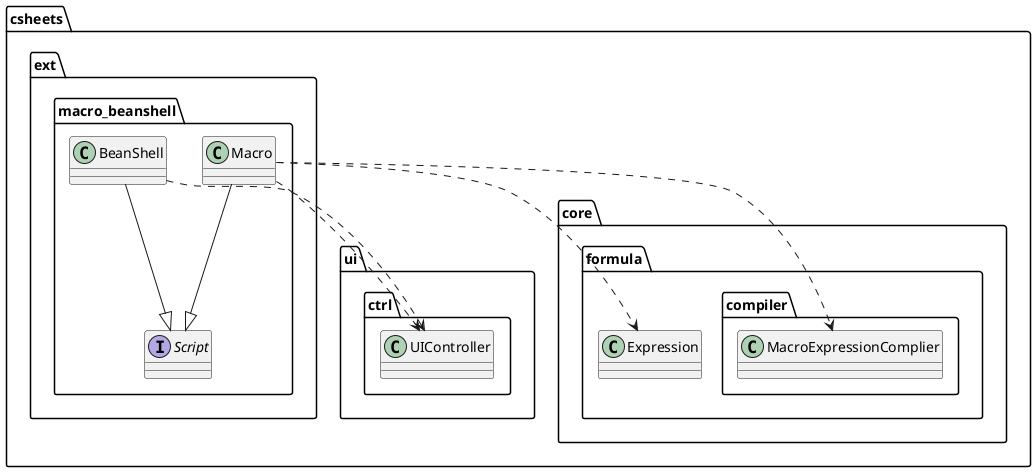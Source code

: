 @startuml doc-files/macro_window_extension_class_diagram.png

class csheets.core.formula.Expression
class csheets.core.formula.compiler.MacroExpressionComplier
class csheets.ext.macro_beanshell.BeanShell
class csheets.ext.macro_beanshell.Macro
class csheets.ui.ctrl.UIController
interface csheets.ext.macro_beanshell.Script
csheets.ext.macro_beanshell.BeanShell ..> csheets.ui.ctrl.UIController
csheets.ext.macro_beanshell.BeanShell --|> csheets.ext.macro_beanshell.Script
csheets.ext.macro_beanshell.Macro ..> csheets.core.formula.Expression
csheets.ext.macro_beanshell.Macro ..> csheets.core.formula.compiler.MacroExpressionComplier
csheets.ext.macro_beanshell.Macro ..> csheets.ui.ctrl.UIController
csheets.ext.macro_beanshell.Macro --|> csheets.ext.macro_beanshell.Script
@enduml